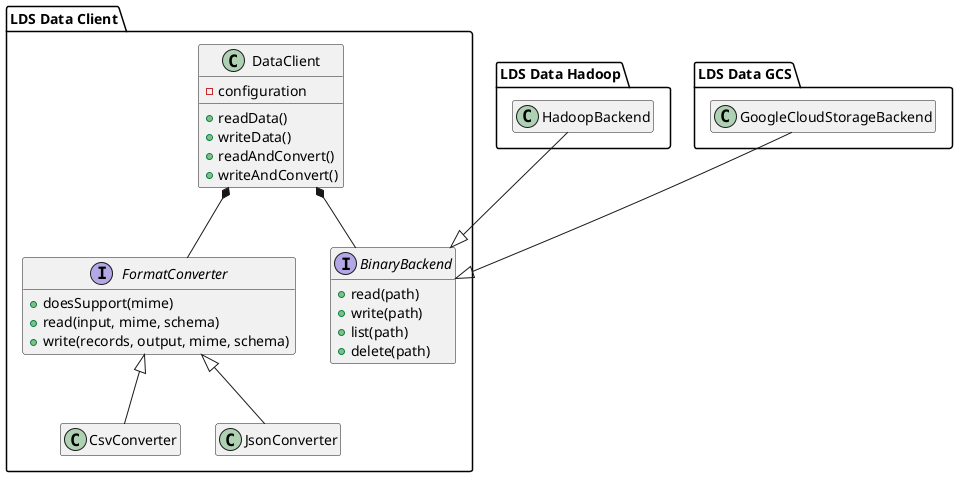 @startuml

hide empty members

package "LDS Data Client" {

  interface BinaryBackend {
    +read(path)
    +write(path)
    +list(path)
    +delete(path)
  }

  interface FormatConverter {
    +doesSupport(mime)
    +read(input, mime, schema)
    +write(records, output, mime, schema)
  }

  class DataClient {
    -configuration
    +readData()
    +writeData()
    +readAndConvert()
    +writeAndConvert()
  }

  DataClient *-- BinaryBackend
  DataClient *-- FormatConverter

  CsvConverter -up-|> FormatConverter
  JsonConverter -up-|> FormatConverter
}

package "LDS Data Hadoop" {
  class HadoopBackend
}

package "LDS Data GCS" {
  class GoogleCloudStorageBackend
}

HadoopBackend --|> BinaryBackend
GoogleCloudStorageBackend --|> BinaryBackend

@enduml